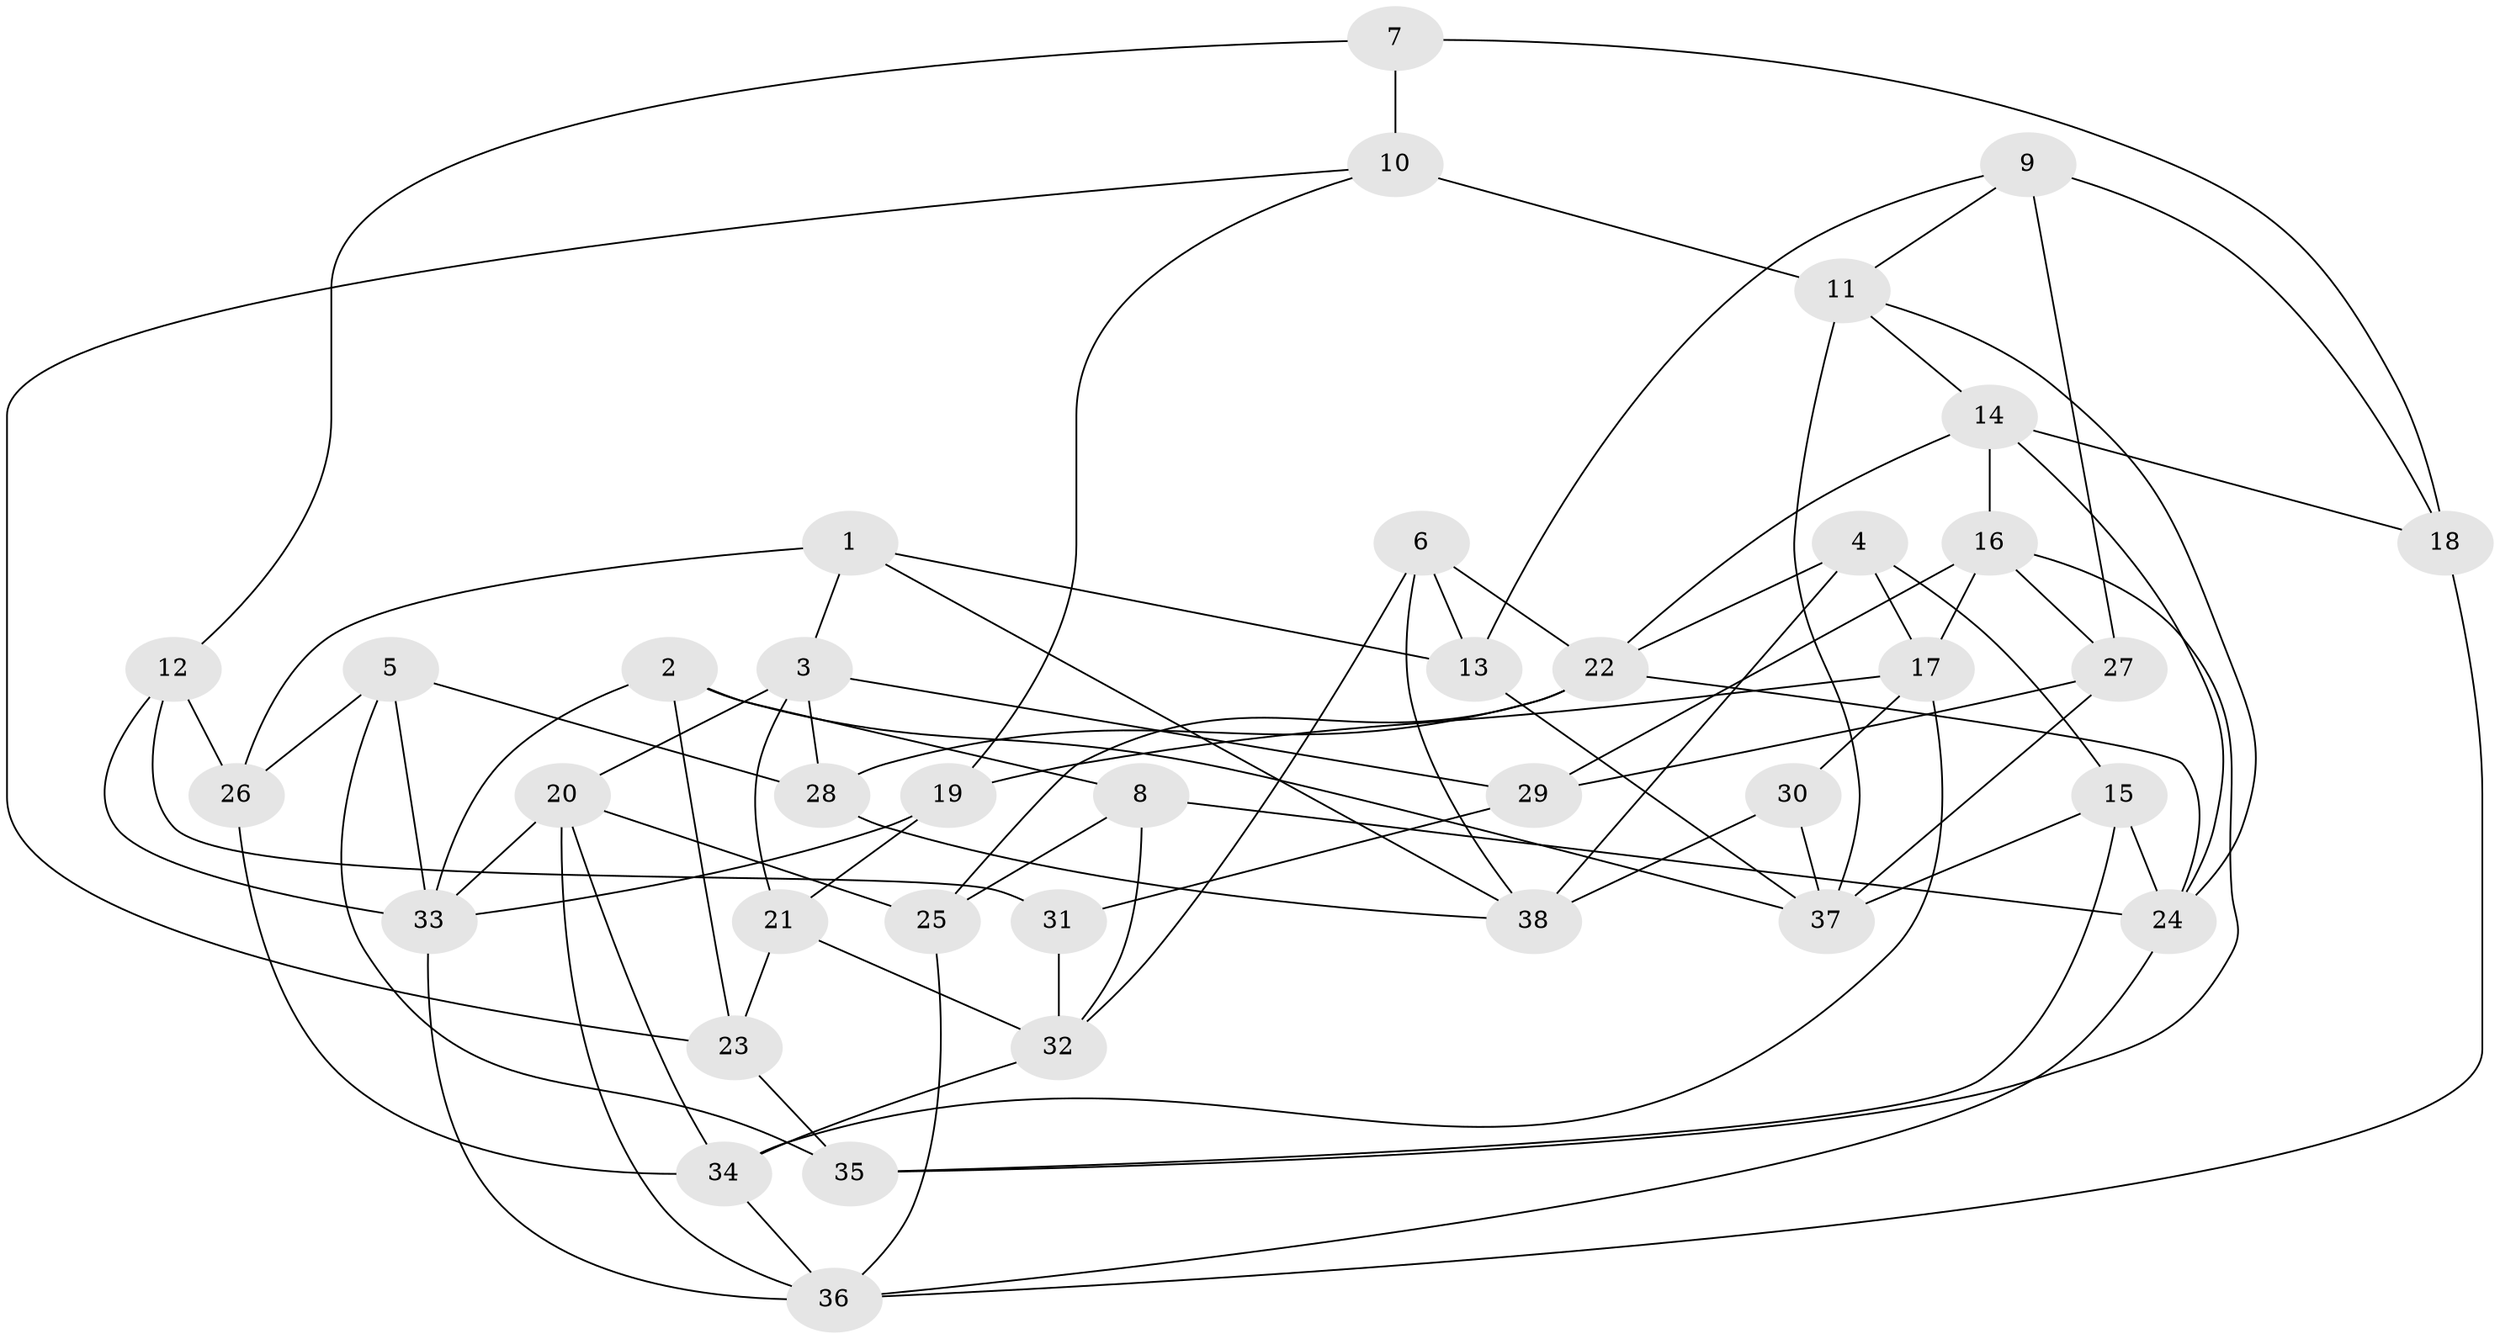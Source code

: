 // original degree distribution, {4: 1.0}
// Generated by graph-tools (version 1.1) at 2025/38/03/04/25 23:38:15]
// undirected, 38 vertices, 84 edges
graph export_dot {
  node [color=gray90,style=filled];
  1;
  2;
  3;
  4;
  5;
  6;
  7;
  8;
  9;
  10;
  11;
  12;
  13;
  14;
  15;
  16;
  17;
  18;
  19;
  20;
  21;
  22;
  23;
  24;
  25;
  26;
  27;
  28;
  29;
  30;
  31;
  32;
  33;
  34;
  35;
  36;
  37;
  38;
  1 -- 3 [weight=1.0];
  1 -- 13 [weight=1.0];
  1 -- 26 [weight=1.0];
  1 -- 38 [weight=1.0];
  2 -- 8 [weight=1.0];
  2 -- 23 [weight=1.0];
  2 -- 33 [weight=1.0];
  2 -- 37 [weight=1.0];
  3 -- 20 [weight=2.0];
  3 -- 21 [weight=1.0];
  3 -- 28 [weight=1.0];
  3 -- 29 [weight=1.0];
  4 -- 15 [weight=1.0];
  4 -- 17 [weight=1.0];
  4 -- 22 [weight=1.0];
  4 -- 38 [weight=1.0];
  5 -- 26 [weight=1.0];
  5 -- 28 [weight=1.0];
  5 -- 33 [weight=1.0];
  5 -- 35 [weight=1.0];
  6 -- 13 [weight=1.0];
  6 -- 22 [weight=1.0];
  6 -- 32 [weight=1.0];
  6 -- 38 [weight=1.0];
  7 -- 10 [weight=2.0];
  7 -- 12 [weight=1.0];
  7 -- 18 [weight=1.0];
  8 -- 24 [weight=1.0];
  8 -- 25 [weight=1.0];
  8 -- 32 [weight=1.0];
  9 -- 11 [weight=1.0];
  9 -- 13 [weight=1.0];
  9 -- 18 [weight=1.0];
  9 -- 27 [weight=1.0];
  10 -- 11 [weight=2.0];
  10 -- 19 [weight=1.0];
  10 -- 23 [weight=1.0];
  11 -- 14 [weight=1.0];
  11 -- 24 [weight=1.0];
  11 -- 37 [weight=1.0];
  12 -- 26 [weight=1.0];
  12 -- 31 [weight=1.0];
  12 -- 33 [weight=1.0];
  13 -- 37 [weight=1.0];
  14 -- 16 [weight=2.0];
  14 -- 18 [weight=1.0];
  14 -- 22 [weight=1.0];
  14 -- 24 [weight=1.0];
  15 -- 24 [weight=1.0];
  15 -- 35 [weight=1.0];
  15 -- 37 [weight=1.0];
  16 -- 17 [weight=1.0];
  16 -- 27 [weight=1.0];
  16 -- 29 [weight=1.0];
  16 -- 35 [weight=1.0];
  17 -- 19 [weight=1.0];
  17 -- 30 [weight=1.0];
  17 -- 34 [weight=2.0];
  18 -- 36 [weight=1.0];
  19 -- 21 [weight=1.0];
  19 -- 33 [weight=1.0];
  20 -- 25 [weight=1.0];
  20 -- 33 [weight=1.0];
  20 -- 34 [weight=1.0];
  20 -- 36 [weight=1.0];
  21 -- 23 [weight=1.0];
  21 -- 32 [weight=1.0];
  22 -- 24 [weight=1.0];
  22 -- 25 [weight=1.0];
  22 -- 28 [weight=1.0];
  23 -- 35 [weight=1.0];
  24 -- 36 [weight=1.0];
  25 -- 36 [weight=1.0];
  26 -- 34 [weight=1.0];
  27 -- 29 [weight=1.0];
  27 -- 37 [weight=1.0];
  28 -- 38 [weight=1.0];
  29 -- 31 [weight=1.0];
  30 -- 37 [weight=1.0];
  30 -- 38 [weight=2.0];
  31 -- 32 [weight=2.0];
  32 -- 34 [weight=1.0];
  33 -- 36 [weight=1.0];
  34 -- 36 [weight=1.0];
}
